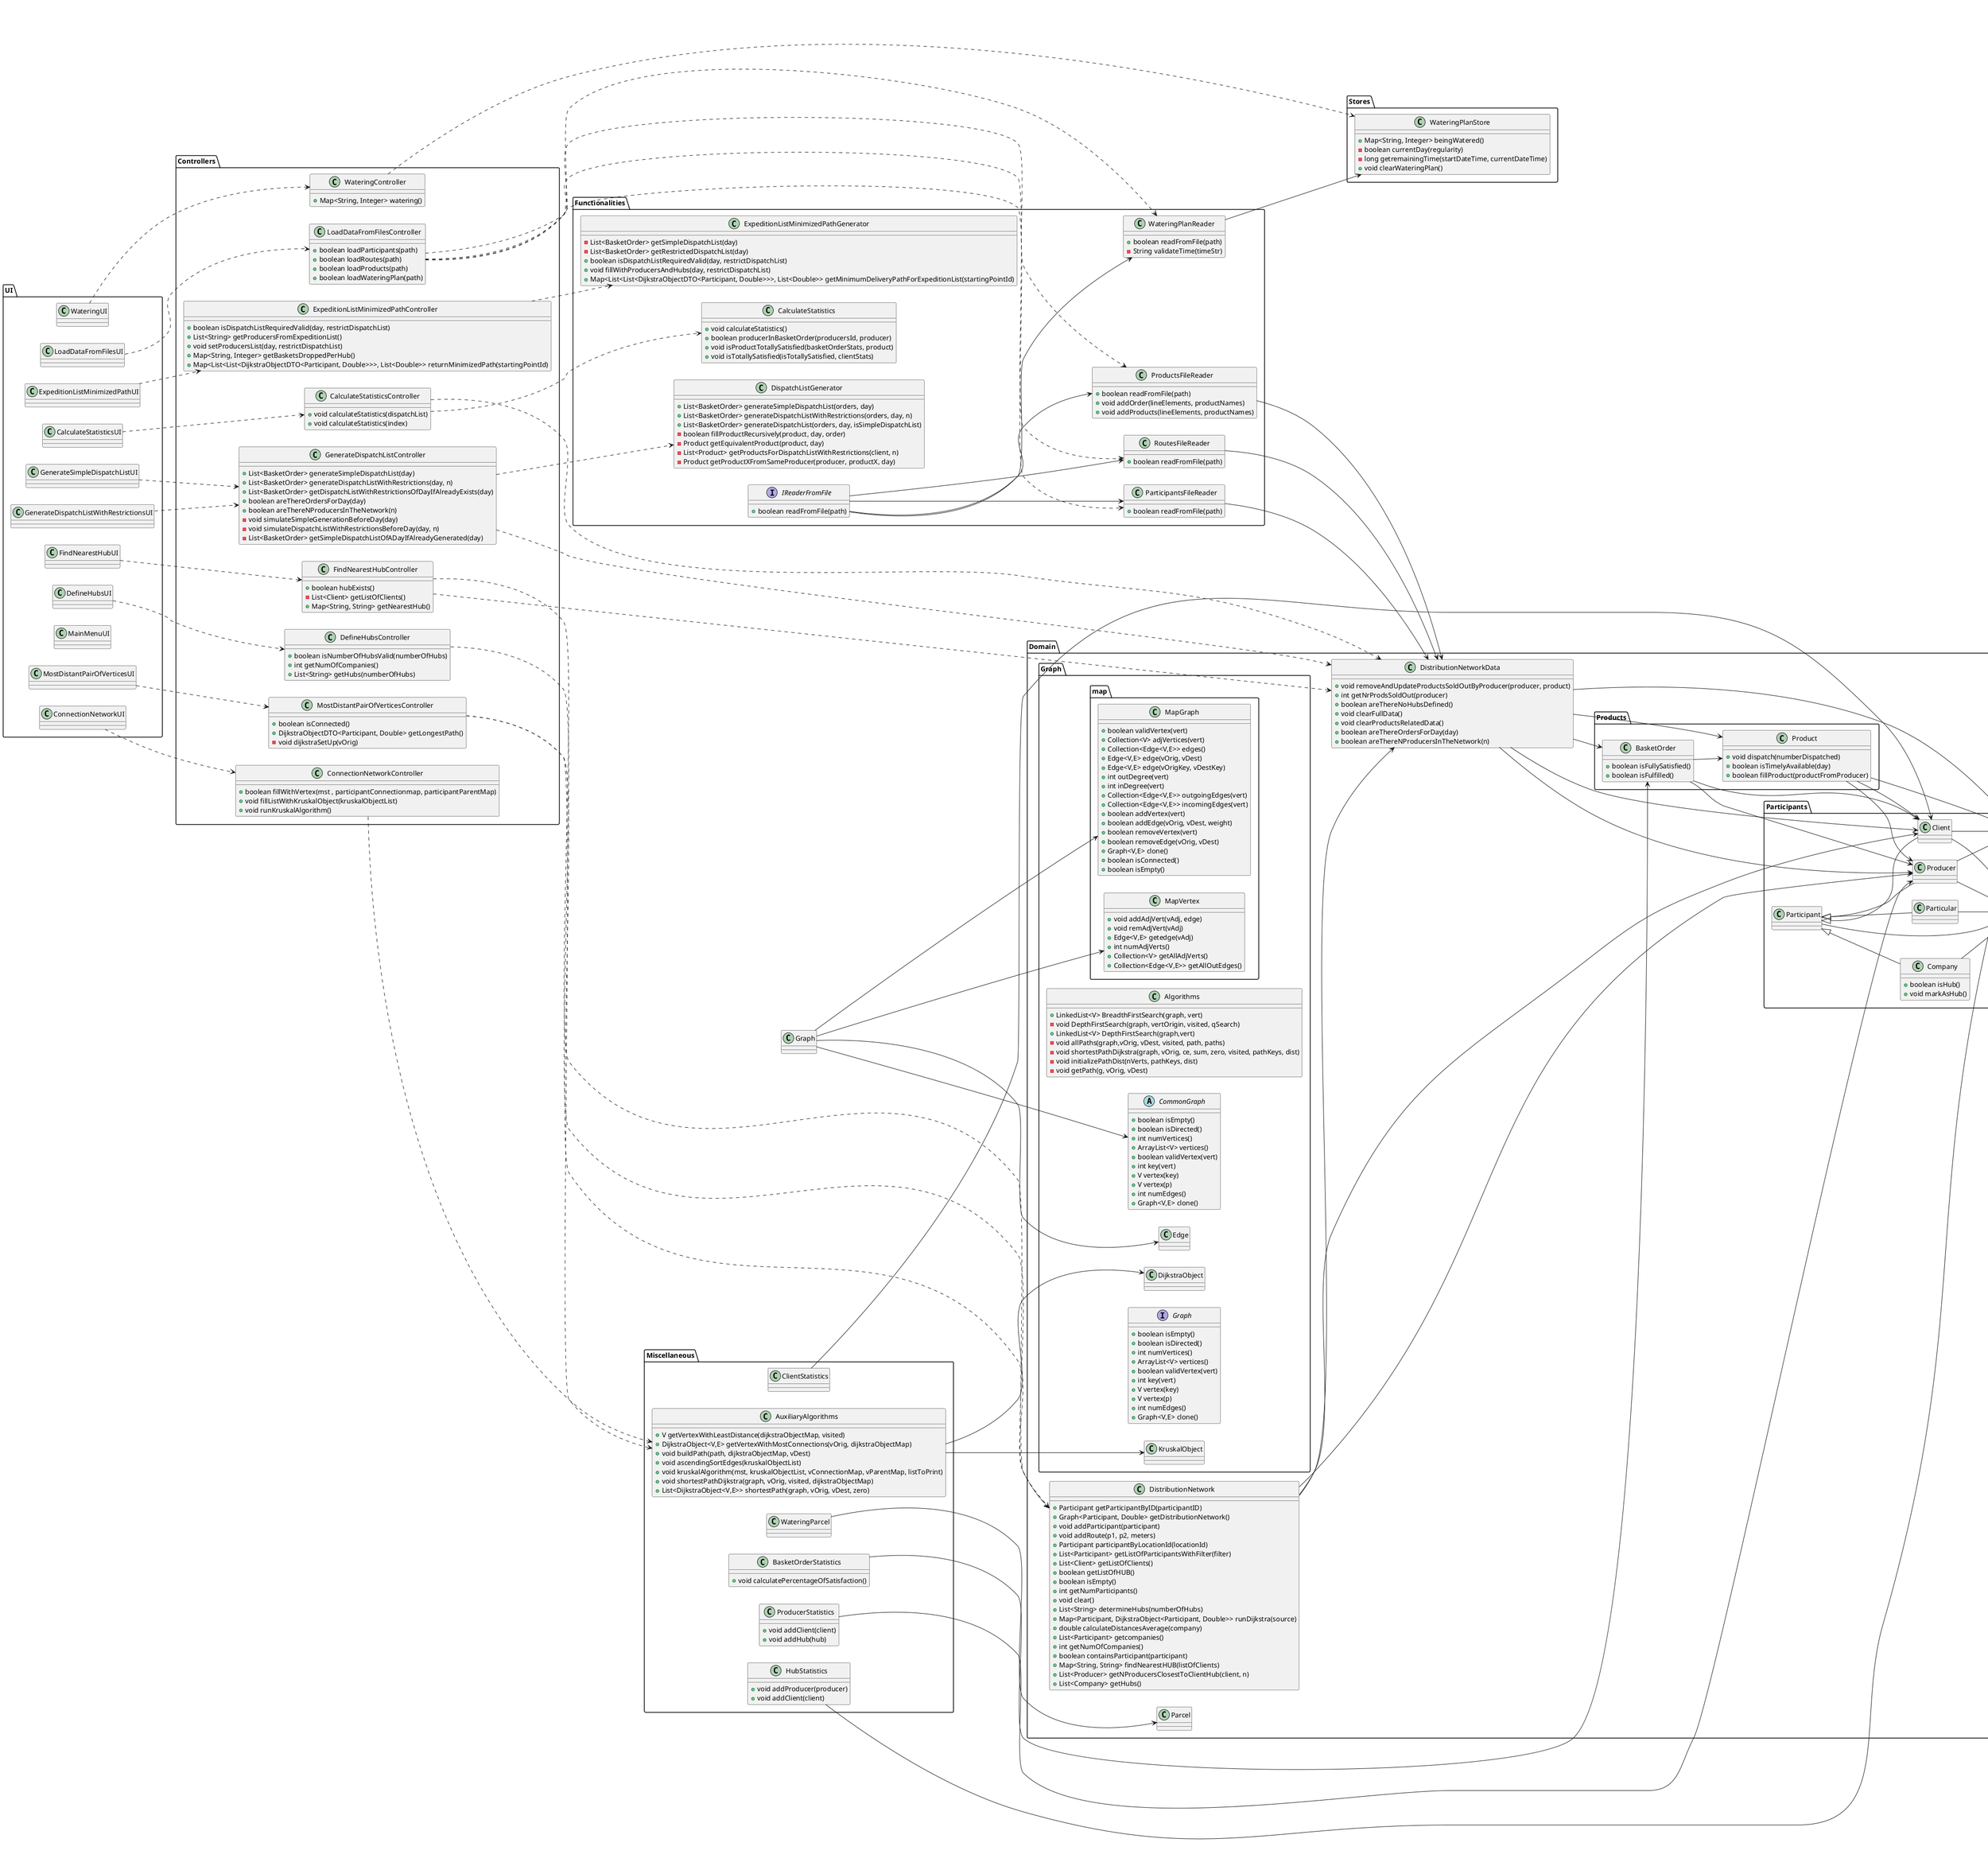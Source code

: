 @startuml
'https://plantuml.com/sequence-diagram


package Controllers {
class CalculateStatisticsController{
    +void calculateStatistics(dispatchList)
    +void calculateStatistics(index)
}
class ConnectionNetworkController{
    +boolean fillWithVertex(mst , participantConnectionmap, participantParentMap)
    +void fillListWithKruskalObject(kruskalObjectList)
    +void runKruskalAlgorithm()
}
class DefineHubsController{
    +boolean isNumberOfHubsValid(numberOfHubs)
    +int getNumOfCompanies()
    +List<String> getHubs(numberOfHubs)
}
class ExpeditionListMinimizedPathController{
    +boolean isDispatchListRequiredValid(day, restrictDispatchList)
    +List<String> getProducersFromExpeditionList()
    +void setProducersList(day, restrictDispatchList)
    +Map<String, Integer> getBasketsDroppedPerHub()
    +Map<List<List<DijkstraObjectDTO<Participant, Double>>>, List<Double>> returnMinimizedPath(startingPointId)
}
class FindNearestHubController{
    +boolean hubExists()
    -List<Client> getListOfClients()
    +Map<String, String> getNearestHub()
}
class GenerateDispatchListController{
    +List<BasketOrder> generateSimpleDispatchList(day)
    +List<BasketOrder> generateDispatchListWithRestrictions(day, n)
    +List<BasketOrder> getDispatchListWithRestrictionsOfDayIfAlreadyExists(day)
    +boolean areThereOrdersForDay(day)
    +boolean areThereNProducersInTheNetwork(n)
    -void simulateSimpleGenerationBeforeDay(day)
    -void simulateDispatchListWithRestrictionsBeforeDay(day, n)
    -List<BasketOrder> getSimpleDispatchListOfADayIfAlreadyGenerated(day)
}
class LoadDataFromFilesController{
    +boolean loadParticipants(path)
    +boolean loadRoutes(path)
    +boolean loadProducts(path)
    +boolean loadWateringPlan(path)
}
class MostDistantPairOfVerticesController{
    +boolean isConnected()
    +DijkstraObjectDTO<Participant, Double> getLongestPath()
    -void dijkstraSetUp(vOrig)
}
class WateringController{
    +Map<String, Integer> watering()
}
}

package Domain {
    package Graph {
        package map{
        class MapGraph{
        +boolean validVertex(vert)
        +Collection<V> adjVertices(vert)
        +Collection<Edge<V,E>> edges()
        +Edge<V,E> edge(vOrig, vDest)
        +Edge<V,E> edge(vOrigKey, vDestKey)
        +int outDegree(vert)
        +int inDegree(vert)
        +Collection<Edge<V,E>> outgoingEdges(vert)
        +Collection<Edge<V,E>> incomingEdges(vert)
        +boolean addVertex(vert)
        +boolean addEdge(vOrig, vDest, weight)
        +boolean removeVertex(vert)
        +boolean removeEdge(vOrig, vDest)
        +Graph<V,E> clone()
        +boolean isConnected()
        +boolean isEmpty()
        }
        class MapVertex{
        +void addAdjVert(vAdj, edge)
        +void remAdjVert(vAdj)
        +Edge<V,E> getedge(vAdj)
        +int numAdjVerts()
        +Collection<V> getAllAdjVerts()
        +Collection<Edge<V,E>> getAllOutEdges()
        }
        }
        class Algorithms{
            +LinkedList<V> BreadthFirstSearch(graph, vert)
            -void DepthFirstSearch(graph, vertOrigin, visited, qSearch)
            +LinkedList<V> DepthFirstSearch(graph,vert)
            -void allPaths(graph,vOrig, vDest, visited, path, paths)
            -void shortestPathDijkstra(graph, vOrig, ce, sum, zero, visited, pathKeys, dist)
            -void initializePathDist(nVerts, pathKeys, dist)
            -void getPath(g, vOrig, vDest)
        }
        abstract class CommonGraph{
            +boolean isEmpty()
            +boolean isDirected()
            +int numVertices()
            +ArrayList<V> vertices()
            +boolean validVertex(vert)
            +int key(vert)
            +V vertex(key)
            +V vertex(p)
            +int numEdges()
            +Graph<V,E> clone()
        }
        class DijkstraObject
        class Edge
        interface Graph{
            +boolean isEmpty()
            +boolean isDirected()
            +int numVertices()
            +ArrayList<V> vertices()
            +boolean validVertex(vert)
            +int key(vert)
            +V vertex(key)
            +V vertex(p)
            +int numEdges()
            +Graph<V,E> clone()
        }
        class KruskalObject
    }
    package Participants{
        class Client
        class Company{
            +boolean isHub()
            +void markAsHub()
        }
        class Coordinates
        class Hub
        class Location
        class Participant
        class Particular
        class Producer
    }
    package Products{
        class BasketOrder{
            +boolean isFullySatisfied()
            +boolean isFulfilled()
        }
        class Product{
            +void dispatch(numberDispatched)
            +boolean isTimelyAvailable(day)
            +boolean fillProduct(productFromProducer)
        }
    }
        class DistributionNetwork{
            +Participant getParticipantByID(participantID)
            +Graph<Participant, Double> getDistributionNetwork()
            +void addParticipant(participant)
            +void addRoute(p1, p2, meters)
            +Participant participantByLocationId(locationId)
            +List<Participant> getListOfParticipantsWithFilter(filter)
            +List<Client> getListOfClients()
            +boolean getListOfHUB()
            +boolean isEmpty()
            +int getNumParticipants()
            +void clear()
            +List<String> determineHubs(numberOfHubs)
            +Map<Participant, DijkstraObject<Participant, Double>> runDijkstra(source)
            +double calculateDistancesAverage(company)
            +List<Participant> getcompanies()
            +int getNumOfCompanies()
            +boolean containsParticipant(participant)
            +Map<String, String> findNearestHUB(listOfClients)
            +List<Producer> getNProducersClosestToClientHub(client, n)
            +List<Company> getHubs()
        }
        class DistributionNetworkData{
            +void removeAndUpdateProductsSoldOutByProducer(producer, product)
            +int getNrProdsSoldOut(producer)
            +boolean areThereNoHubsDefined()
            +void clearFullData()
            +void clearProductsRelatedData()
            +boolean areThereOrdersForDay(day)
            +boolean areThereNProducersInTheNetwork(n)
        }
        class Parcel
}


package Functionalities{
    class CalculateStatistics{
        +void calculateStatistics()
        +boolean producerInBasketOrder(producersId, producer)
        +void isProductTotallySatisfied(basketOrderStats, product)
        +void isTotallySatisfied(isTotallySatisfied, clientStats)
    }
    class DispatchListGenerator{
        +List<BasketOrder> generateSimpleDispatchList(orders, day)
        +List<BasketOrder> generateDispatchListWithRestrictions(orders, day, n)
        +List<BasketOrder> generateDispatchList(orders, day, isSimpleDispatchList)
        -boolean fillProductRecursively(product, day, order)
        -Product getEquivalentProduct(product, day)
        -List<Product> getProductsForDispatchListWithRestrictions(client, n)
        -Product getProductXFromSameProducer(producer, productX, day)
    }
    class ExpeditionListMinimizedPathGenerator{
        -List<BasketOrder> getSimpleDispatchList(day)
        -List<BasketOrder> getRestrictedDispatchList(day)
        +boolean isDispatchListRequiredValid(day, restrictDispatchList)
        +void fillWithProducersAndHubs(day, restrictDispatchList)
        +Map<List<List<DijkstraObjectDTO<Participant, Double>>>, List<Double>> getMinimumDeliveryPathForExpeditionList(startingPointId)
    }
    interface IReaderFromFile{
        +boolean readFromFile(path)
    }
    class ParticipantsFileReader{
        +boolean readFromFile(path)
    }
    class ProductsFileReader{
        +boolean readFromFile(path)
        +void addOrder(lineElements, productNames)
        +void addProducts(lineElements, productNames)
    }
    class RoutesFileReader{
        +boolean readFromFile(path)
    }
    class WateringPlanReader{
        +boolean readFromFile(path)
        -String validateTime(timeStr)
    }
}

package Miscellaneous {
    class AuxiliaryAlgorithms{
        +V getVertexWithLeastDistance(dijkstraObjectMap, visited)
        +DijkstraObject<V,E> getVertexWithMostConnections(vOrig, dijkstraObjectMap)
        +void buildPath(path, dijkstraObjectMap, vDest)
        +void ascendingSortEdges(kruskalObjectList)
        +void kruskalAlgorithm(mst, kruskalObjectList, vConnectionMap, vParentMap, listToPrint)
        +void shortestPathDijkstra(graph, vOrig, visited, dijkstraObjectMap)
        +List<DijkstraObject<V,E>> shortestPath(graph, vOrig, vDest, zero)
    }
    class BasketOrderStatistics{
        +void calculatePercentageOfSatisfaction()
    }
    class ClientStatistics
    class HubStatistics{
        +void addProducer(producer)
        +void addClient(client)
    }
    class ProducerStatistics{
        +void addClient(client)
        +void addHub(hub)
    }
    class WateringParcel
}

package Stores {
    class WateringPlanStore{
        +Map<String, Integer> beingWatered()
        -boolean currentDay(regularity)
        -long getremainingTime(startDateTime, currentDateTime)
        +void clearWateringPlan()
    }
}

package UI {
    class CalculateStatisticsUI
    class ConnectionNetworkUI
    class DefineHubsUI
    class ExpeditionListMinimizedPathUI
    class FindNearestHubUI
    class GenerateDispatchListWithRestrictionsUI
    class GenerateSimpleDispatchListUI
    class LoadDataFromFilesUI
    class MainMenuUI
    class MostDistantPairOfVerticesUI
    class WateringUI
}

left to right direction

' UI
CalculateStatisticsUI ..> CalculateStatisticsController
ConnectionNetworkUI ..> ConnectionNetworkController
DefineHubsUI ..> DefineHubsController
ExpeditionListMinimizedPathUI ..> ExpeditionListMinimizedPathController
FindNearestHubUI ..> FindNearestHubController
GenerateDispatchListWithRestrictionsUI ..> GenerateDispatchListController
GenerateSimpleDispatchListUI ..> GenerateDispatchListController
LoadDataFromFilesUI ..> LoadDataFromFilesController
MostDistantPairOfVerticesUI ..> MostDistantPairOfVerticesController
WateringUI ..> WateringController

' Controllers
CalculateStatisticsController ..> CalculateStatistics
CalculateStatisticsController ..> DistributionNetworkData
ConnectionNetworkController ..> AuxiliaryAlgorithms
DefineHubsController ..> DistributionNetwork
ExpeditionListMinimizedPathController ..> ExpeditionListMinimizedPathGenerator
FindNearestHubController ..> DistributionNetwork
FindNearestHubController ..> DistributionNetworkData
GenerateDispatchListController ..> DispatchListGenerator
GenerateDispatchListController ..> DistributionNetworkData
LoadDataFromFilesController ..> RoutesFileReader
LoadDataFromFilesController ..> ProductsFileReader
LoadDataFromFilesController ..> ParticipantsFileReader
LoadDataFromFilesController ..> WateringPlanReader
MostDistantPairOfVerticesController ..> AuxiliaryAlgorithms
MostDistantPairOfVerticesController ..> DistributionNetwork
WateringController ..> WateringPlanStore

' Miscellaneous
AuxiliaryAlgorithms --> DijkstraObject
AuxiliaryAlgorithms --> KruskalObject
BasketOrderStatistics --> BasketOrder
ClientStatistics --> Client
HubStatistics --> Hub
ProducerStatistics --> Producer
WateringParcel --> Parcel

' Readers
IReaderFromFile --> ParticipantsFileReader
IReaderFromFile --> ProductsFileReader
IReaderFromFile --> RoutesFileReader
IReaderFromFile --> WateringPlanReader
ParticipantsFileReader --> DistributionNetworkData
ProductsFileReader --> DistributionNetworkData
RoutesFileReader -->   DistributionNetworkData
WateringPlanReader --> WateringPlanStore

' Network
DistributionNetwork --> DistributionNetworkData

' Domain
BasketOrder --> Client
BasketOrder --> Producer
BasketOrder --> Product

Client --> Hub
Producer --> Hub
Product --> Producer
Product --> Hub
Product --> Client

DistributionNetwork --> Producer
DistributionNetwork --> Client

DistributionNetworkData --> Hub
DistributionNetworkData --> Product
DistributionNetworkData --> Producer
DistributionNetworkData --> BasketOrder
DistributionNetworkData --> Client


' Graph
Graph --> Edge
Graph --> CommonGraph
Graph --> MapGraph
Graph --> MapVertex

' Participants
Location --> Coordinates

Participant --> Location
Client --> Location
Particular --> Location
Producer --> Location
Company --> Location

Participant <|-- Client
Participant <|-- Particular
Participant <|-- Producer
Participant <|-- Company







@enduml